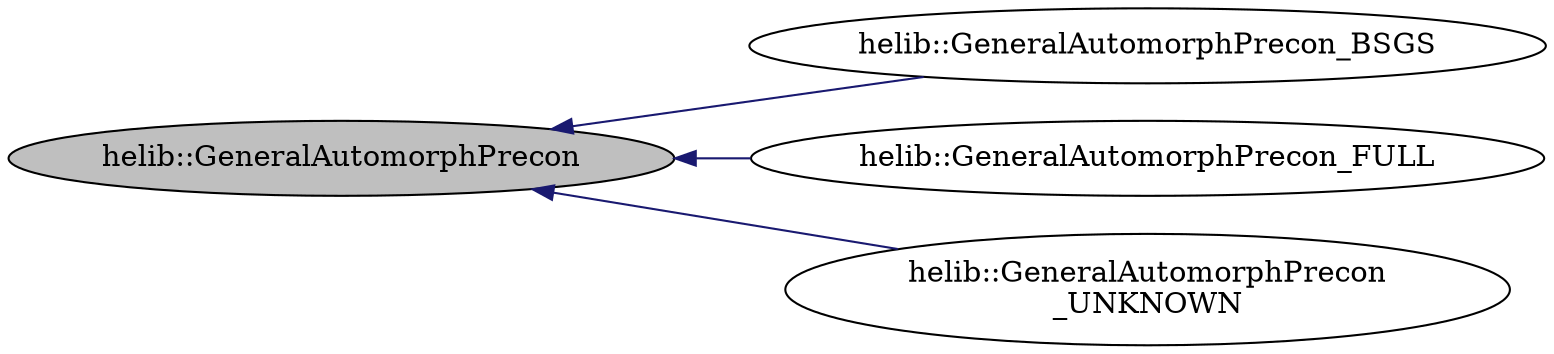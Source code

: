 digraph "helib::GeneralAutomorphPrecon"
{
  rankdir="LR";
  N0 [label="helib::GeneralAutomorphPrecon",color="black", fillcolor="grey75", style="filled", fontcolor="black"];
  N0 -> N1 [dir="back",color="midnightblue",style="solid"];
  N1 [label="helib::GeneralAutomorphPrecon_BSGS",color="black", fillcolor="white", style="filled"];
  N0 -> N2 [dir="back",color="midnightblue",style="solid"];
  N2 [label="helib::GeneralAutomorphPrecon_FULL",color="black", fillcolor="white", style="filled"];
  N0 -> N3 [dir="back",color="midnightblue",style="solid"];
  N3 [label="helib::GeneralAutomorphPrecon\l_UNKNOWN",color="black", fillcolor="white", style="filled"];
}
